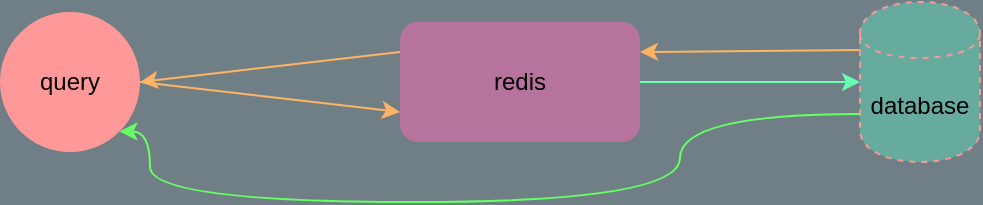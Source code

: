 <mxfile version="12.2.2" type="device" pages="1"><diagram id="p0ed2XfAtTDGWQKOpK7S" name="第 1 页"><mxGraphModel dx="1408" dy="794" grid="1" gridSize="10" guides="1" tooltips="1" connect="1" arrows="1" fold="1" page="1" pageScale="1" pageWidth="827" pageHeight="1169" background="#707E86" math="0" shadow="0"><root><mxCell id="0"/><mxCell id="1" parent="0"/><mxCell id="ZaTy1NMLt4TCVa2IDpmN-8" style="edgeStyle=none;rounded=0;jumpStyle=none;orthogonalLoop=1;jettySize=auto;html=1;exitX=0;exitY=0.3;exitDx=0;exitDy=0;entryX=1;entryY=0.25;entryDx=0;entryDy=0;strokeColor=#FFB366;" edge="1" parent="1" source="ZaTy1NMLt4TCVa2IDpmN-2" target="ZaTy1NMLt4TCVa2IDpmN-3"><mxGeometry relative="1" as="geometry"/></mxCell><mxCell id="ZaTy1NMLt4TCVa2IDpmN-9" style="edgeStyle=orthogonalEdgeStyle;jumpStyle=none;orthogonalLoop=1;jettySize=auto;html=1;exitX=0;exitY=0.7;exitDx=0;exitDy=0;strokeColor=#66FF66;curved=1;entryX=1;entryY=1;entryDx=0;entryDy=0;" edge="1" parent="1" source="ZaTy1NMLt4TCVa2IDpmN-2" target="ZaTy1NMLt4TCVa2IDpmN-4"><mxGeometry relative="1" as="geometry"><mxPoint x="195" y="310" as="targetPoint"/><Array as="points"><mxPoint x="500" y="276"/><mxPoint x="500" y="320"/><mxPoint x="235" y="320"/><mxPoint x="235" y="285"/></Array></mxGeometry></mxCell><mxCell id="ZaTy1NMLt4TCVa2IDpmN-2" value="database" style="shape=cylinder;whiteSpace=wrap;html=1;boundedLbl=1;backgroundOutline=1;fillColor=#67AB9F;strokeColor=#F19C99;dashed=1;" vertex="1" parent="1"><mxGeometry x="590" y="220" width="60" height="80" as="geometry"/></mxCell><mxCell id="ZaTy1NMLt4TCVa2IDpmN-10" style="jumpStyle=none;orthogonalLoop=1;jettySize=auto;html=1;exitX=0;exitY=0.25;exitDx=0;exitDy=0;entryX=1;entryY=0.5;entryDx=0;entryDy=0;strokeColor=#FFB366;" edge="1" parent="1" source="ZaTy1NMLt4TCVa2IDpmN-3" target="ZaTy1NMLt4TCVa2IDpmN-4"><mxGeometry relative="1" as="geometry"/></mxCell><mxCell id="ZaTy1NMLt4TCVa2IDpmN-3" value="redis" style="rounded=1;whiteSpace=wrap;html=1;strokeColor=none;fillColor=#B5739D;" vertex="1" parent="1"><mxGeometry x="360" y="230" width="120" height="60" as="geometry"/></mxCell><mxCell id="ZaTy1NMLt4TCVa2IDpmN-12" style="jumpStyle=none;orthogonalLoop=1;jettySize=auto;html=1;entryX=0;entryY=0.5;entryDx=0;entryDy=0;strokeColor=#66FFB3;exitX=1;exitY=0.5;exitDx=0;exitDy=0;rounded=0;" edge="1" parent="1" source="ZaTy1NMLt4TCVa2IDpmN-3" target="ZaTy1NMLt4TCVa2IDpmN-2"><mxGeometry relative="1" as="geometry"><mxPoint x="500" y="260" as="sourcePoint"/></mxGeometry></mxCell><mxCell id="ZaTy1NMLt4TCVa2IDpmN-4" value="query" style="ellipse;whiteSpace=wrap;html=1;strokeColor=none;fillColor=#FF9999;" vertex="1" parent="1"><mxGeometry x="160" y="225" width="70" height="70" as="geometry"/></mxCell><mxCell id="ZaTy1NMLt4TCVa2IDpmN-5" value="" style="endArrow=classic;html=1;entryX=0;entryY=0.75;entryDx=0;entryDy=0;exitX=1;exitY=0.5;exitDx=0;exitDy=0;strokeColor=#FFB366;" edge="1" parent="1" source="ZaTy1NMLt4TCVa2IDpmN-4" target="ZaTy1NMLt4TCVa2IDpmN-3"><mxGeometry width="50" height="50" relative="1" as="geometry"><mxPoint x="263" y="280" as="sourcePoint"/><mxPoint x="356" y="295" as="targetPoint"/></mxGeometry></mxCell></root></mxGraphModel></diagram></mxfile>